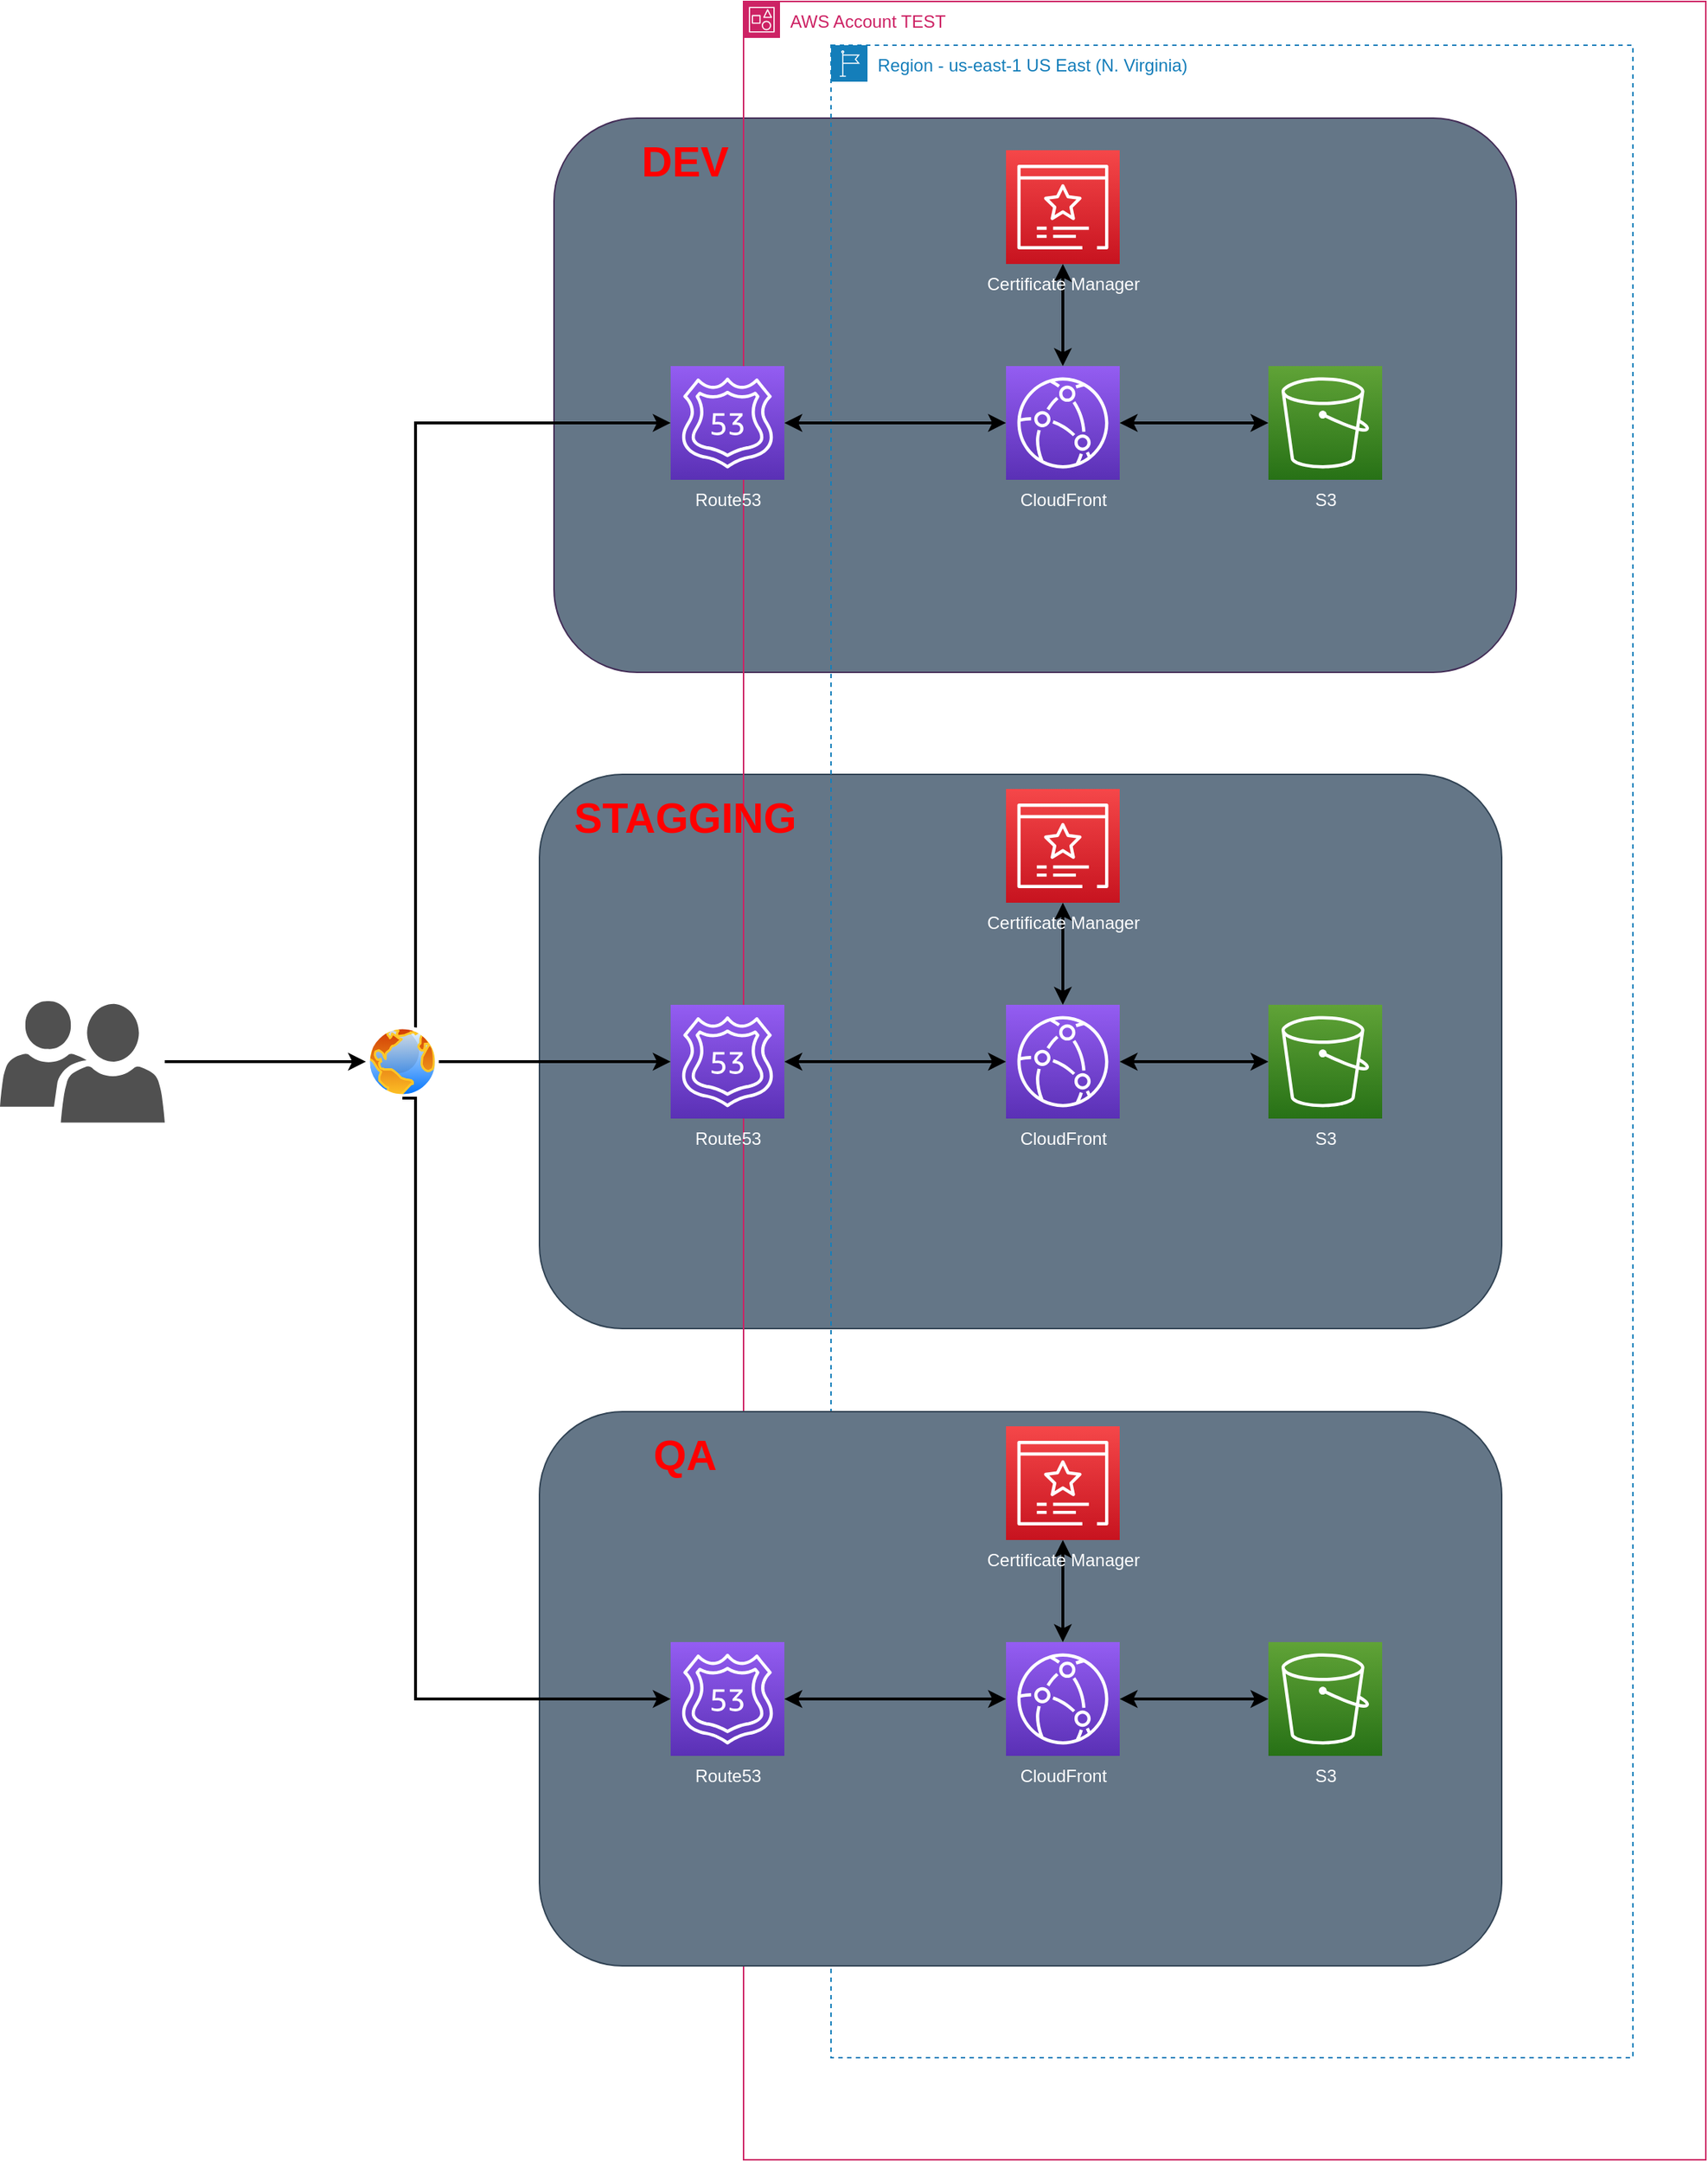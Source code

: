 <mxfile version="21.2.1" type="device">
  <diagram name="UKRI" id="nxorbo6NhSEuvtjgHazT">
    <mxGraphModel dx="2753" dy="1420" grid="1" gridSize="10" guides="1" tooltips="1" connect="1" arrows="1" fold="1" page="1" pageScale="1" pageWidth="850" pageHeight="1100" math="0" shadow="0">
      <root>
        <mxCell id="0" />
        <mxCell id="1" parent="0" />
        <mxCell id="Ai_SsE-2_EMaNGxyAKoB-36" value="" style="rounded=1;whiteSpace=wrap;html=1;fillColor=#647687;strokeColor=#314354;fontColor=#ffffff;" parent="1" vertex="1">
          <mxGeometry x="-120" y="560" width="660" height="380" as="geometry" />
        </mxCell>
        <mxCell id="Ai_SsE-2_EMaNGxyAKoB-34" value="" style="rounded=1;whiteSpace=wrap;html=1;fillColor=#647687;strokeColor=#432D57;fontColor=#ffffff;" parent="1" vertex="1">
          <mxGeometry x="-110" y="110" width="660" height="380" as="geometry" />
        </mxCell>
        <mxCell id="Ai_SsE-2_EMaNGxyAKoB-1" value="AWS Account TEST" style="points=[[0,0],[0.25,0],[0.5,0],[0.75,0],[1,0],[1,0.25],[1,0.5],[1,0.75],[1,1],[0.75,1],[0.5,1],[0.25,1],[0,1],[0,0.75],[0,0.5],[0,0.25]];outlineConnect=0;gradientColor=none;html=1;whiteSpace=wrap;fontSize=12;fontStyle=0;container=0;pointerEvents=0;collapsible=0;recursiveResize=0;shape=mxgraph.aws4.group;grIcon=mxgraph.aws4.group_account;strokeColor=#CD2264;fillColor=none;verticalAlign=top;align=left;spacingLeft=30;fontColor=#CD2264;dashed=0;" parent="1" vertex="1">
          <mxGeometry x="20" y="30" width="660" height="1480" as="geometry" />
        </mxCell>
        <mxCell id="Ai_SsE-2_EMaNGxyAKoB-4" value="Region - us-east-1 US East (N. Virginia)&amp;nbsp;" style="points=[[0,0],[0.25,0],[0.5,0],[0.75,0],[1,0],[1,0.25],[1,0.5],[1,0.75],[1,1],[0.75,1],[0.5,1],[0.25,1],[0,1],[0,0.75],[0,0.5],[0,0.25]];outlineConnect=0;gradientColor=none;html=1;whiteSpace=wrap;fontSize=12;fontStyle=0;container=0;pointerEvents=0;collapsible=0;recursiveResize=0;shape=mxgraph.aws4.group;grIcon=mxgraph.aws4.group_region;strokeColor=#147EBA;fillColor=none;verticalAlign=top;align=left;spacingLeft=30;fontColor=#147EBA;dashed=1;" parent="1" vertex="1">
          <mxGeometry x="80" y="60" width="550" height="1380" as="geometry" />
        </mxCell>
        <mxCell id="Ai_SsE-2_EMaNGxyAKoB-20" style="edgeStyle=orthogonalEdgeStyle;rounded=0;orthogonalLoop=1;jettySize=auto;html=1;startArrow=classic;startFill=1;strokeWidth=2;" parent="1" source="Ai_SsE-2_EMaNGxyAKoB-6" target="Ai_SsE-2_EMaNGxyAKoB-7" edge="1">
          <mxGeometry relative="1" as="geometry" />
        </mxCell>
        <mxCell id="Ai_SsE-2_EMaNGxyAKoB-6" value="&lt;font color=&quot;#ffffff&quot;&gt;Route53&lt;br&gt;&lt;/font&gt;" style="sketch=0;points=[[0,0,0],[0.25,0,0],[0.5,0,0],[0.75,0,0],[1,0,0],[0,1,0],[0.25,1,0],[0.5,1,0],[0.75,1,0],[1,1,0],[0,0.25,0],[0,0.5,0],[0,0.75,0],[1,0.25,0],[1,0.5,0],[1,0.75,0]];outlineConnect=0;fontColor=#232F3E;gradientColor=#945DF2;gradientDirection=north;fillColor=#5A30B5;strokeColor=#ffffff;dashed=0;verticalLabelPosition=bottom;verticalAlign=top;align=center;html=1;fontSize=12;fontStyle=0;aspect=fixed;shape=mxgraph.aws4.resourceIcon;resIcon=mxgraph.aws4.route_53;" parent="1" vertex="1">
          <mxGeometry x="-30" y="280" width="78" height="78" as="geometry" />
        </mxCell>
        <mxCell id="Ai_SsE-2_EMaNGxyAKoB-13" style="edgeStyle=orthogonalEdgeStyle;rounded=0;orthogonalLoop=1;jettySize=auto;html=1;startArrow=classic;startFill=1;strokeWidth=2;" parent="1" source="Ai_SsE-2_EMaNGxyAKoB-5" target="Ai_SsE-2_EMaNGxyAKoB-7" edge="1">
          <mxGeometry relative="1" as="geometry" />
        </mxCell>
        <mxCell id="Ai_SsE-2_EMaNGxyAKoB-5" value="&lt;font color=&quot;#ffffff&quot;&gt;Certificate Manager&lt;/font&gt;" style="sketch=0;points=[[0,0,0],[0.25,0,0],[0.5,0,0],[0.75,0,0],[1,0,0],[0,1,0],[0.25,1,0],[0.5,1,0],[0.75,1,0],[1,1,0],[0,0.25,0],[0,0.5,0],[0,0.75,0],[1,0.25,0],[1,0.5,0],[1,0.75,0]];outlineConnect=0;fontColor=#232F3E;gradientColor=#F54749;gradientDirection=north;fillColor=#C7131F;strokeColor=#ffffff;dashed=0;verticalLabelPosition=bottom;verticalAlign=top;align=center;html=1;fontSize=12;fontStyle=0;aspect=fixed;shape=mxgraph.aws4.resourceIcon;resIcon=mxgraph.aws4.certificate_manager_3;" parent="1" vertex="1">
          <mxGeometry x="200" y="132" width="78" height="78" as="geometry" />
        </mxCell>
        <mxCell id="Ai_SsE-2_EMaNGxyAKoB-8" value="&lt;font color=&quot;#ffffff&quot;&gt;S3&lt;/font&gt;" style="sketch=0;points=[[0,0,0],[0.25,0,0],[0.5,0,0],[0.75,0,0],[1,0,0],[0,1,0],[0.25,1,0],[0.5,1,0],[0.75,1,0],[1,1,0],[0,0.25,0],[0,0.5,0],[0,0.75,0],[1,0.25,0],[1,0.5,0],[1,0.75,0]];outlineConnect=0;fontColor=#232F3E;gradientColor=#60A337;gradientDirection=north;fillColor=#277116;strokeColor=#ffffff;dashed=0;verticalLabelPosition=bottom;verticalAlign=top;align=center;html=1;fontSize=12;fontStyle=0;aspect=fixed;shape=mxgraph.aws4.resourceIcon;resIcon=mxgraph.aws4.s3;" parent="1" vertex="1">
          <mxGeometry x="380" y="280" width="78" height="78" as="geometry" />
        </mxCell>
        <mxCell id="Ai_SsE-2_EMaNGxyAKoB-15" style="edgeStyle=orthogonalEdgeStyle;rounded=0;orthogonalLoop=1;jettySize=auto;html=1;entryX=0;entryY=0.5;entryDx=0;entryDy=0;entryPerimeter=0;strokeWidth=2;startArrow=classic;startFill=1;" parent="1" source="Ai_SsE-2_EMaNGxyAKoB-7" target="Ai_SsE-2_EMaNGxyAKoB-8" edge="1">
          <mxGeometry relative="1" as="geometry" />
        </mxCell>
        <mxCell id="Ai_SsE-2_EMaNGxyAKoB-7" value="&lt;font color=&quot;#ffffff&quot;&gt;CloudFront&lt;/font&gt;" style="sketch=0;points=[[0,0,0],[0.25,0,0],[0.5,0,0],[0.75,0,0],[1,0,0],[0,1,0],[0.25,1,0],[0.5,1,0],[0.75,1,0],[1,1,0],[0,0.25,0],[0,0.5,0],[0,0.75,0],[1,0.25,0],[1,0.5,0],[1,0.75,0]];outlineConnect=0;fontColor=#232F3E;gradientColor=#945DF2;gradientDirection=north;fillColor=#5A30B5;strokeColor=#ffffff;dashed=0;verticalLabelPosition=bottom;verticalAlign=top;align=center;html=1;fontSize=12;fontStyle=0;aspect=fixed;shape=mxgraph.aws4.resourceIcon;resIcon=mxgraph.aws4.cloudfront;" parent="1" vertex="1">
          <mxGeometry x="200" y="280" width="78" height="78" as="geometry" />
        </mxCell>
        <mxCell id="Ai_SsE-2_EMaNGxyAKoB-21" style="edgeStyle=orthogonalEdgeStyle;rounded=0;orthogonalLoop=1;jettySize=auto;html=1;startArrow=classic;startFill=1;strokeWidth=2;" parent="1" source="Ai_SsE-2_EMaNGxyAKoB-22" target="Ai_SsE-2_EMaNGxyAKoB-27" edge="1">
          <mxGeometry relative="1" as="geometry" />
        </mxCell>
        <mxCell id="Ai_SsE-2_EMaNGxyAKoB-22" value="&lt;font color=&quot;#ffffff&quot;&gt;Route53&lt;br&gt;&lt;/font&gt;" style="sketch=0;points=[[0,0,0],[0.25,0,0],[0.5,0,0],[0.75,0,0],[1,0,0],[0,1,0],[0.25,1,0],[0.5,1,0],[0.75,1,0],[1,1,0],[0,0.25,0],[0,0.5,0],[0,0.75,0],[1,0.25,0],[1,0.5,0],[1,0.75,0]];outlineConnect=0;fontColor=#232F3E;gradientColor=#945DF2;gradientDirection=north;fillColor=#5A30B5;strokeColor=#ffffff;dashed=0;verticalLabelPosition=bottom;verticalAlign=top;align=center;html=1;fontSize=12;fontStyle=0;aspect=fixed;shape=mxgraph.aws4.resourceIcon;resIcon=mxgraph.aws4.route_53;" parent="1" vertex="1">
          <mxGeometry x="-30" y="718" width="78" height="78" as="geometry" />
        </mxCell>
        <mxCell id="Ai_SsE-2_EMaNGxyAKoB-23" style="edgeStyle=orthogonalEdgeStyle;rounded=0;orthogonalLoop=1;jettySize=auto;html=1;startArrow=classic;startFill=1;strokeWidth=2;" parent="1" source="Ai_SsE-2_EMaNGxyAKoB-24" target="Ai_SsE-2_EMaNGxyAKoB-27" edge="1">
          <mxGeometry relative="1" as="geometry" />
        </mxCell>
        <mxCell id="Ai_SsE-2_EMaNGxyAKoB-24" value="&lt;font color=&quot;#ffffff&quot;&gt;Certificate Manager&lt;/font&gt;" style="sketch=0;points=[[0,0,0],[0.25,0,0],[0.5,0,0],[0.75,0,0],[1,0,0],[0,1,0],[0.25,1,0],[0.5,1,0],[0.75,1,0],[1,1,0],[0,0.25,0],[0,0.5,0],[0,0.75,0],[1,0.25,0],[1,0.5,0],[1,0.75,0]];outlineConnect=0;fontColor=#232F3E;gradientColor=#F54749;gradientDirection=north;fillColor=#C7131F;strokeColor=#ffffff;dashed=0;verticalLabelPosition=bottom;verticalAlign=top;align=center;html=1;fontSize=12;fontStyle=0;aspect=fixed;shape=mxgraph.aws4.resourceIcon;resIcon=mxgraph.aws4.certificate_manager_3;" parent="1" vertex="1">
          <mxGeometry x="200" y="570" width="78" height="78" as="geometry" />
        </mxCell>
        <mxCell id="Ai_SsE-2_EMaNGxyAKoB-25" value="&lt;font color=&quot;#ffffff&quot;&gt;S3&lt;/font&gt;" style="sketch=0;points=[[0,0,0],[0.25,0,0],[0.5,0,0],[0.75,0,0],[1,0,0],[0,1,0],[0.25,1,0],[0.5,1,0],[0.75,1,0],[1,1,0],[0,0.25,0],[0,0.5,0],[0,0.75,0],[1,0.25,0],[1,0.5,0],[1,0.75,0]];outlineConnect=0;fontColor=#232F3E;gradientColor=#60A337;gradientDirection=north;fillColor=#277116;strokeColor=#ffffff;dashed=0;verticalLabelPosition=bottom;verticalAlign=top;align=center;html=1;fontSize=12;fontStyle=0;aspect=fixed;shape=mxgraph.aws4.resourceIcon;resIcon=mxgraph.aws4.s3;" parent="1" vertex="1">
          <mxGeometry x="380" y="718" width="78" height="78" as="geometry" />
        </mxCell>
        <mxCell id="Ai_SsE-2_EMaNGxyAKoB-26" style="edgeStyle=orthogonalEdgeStyle;rounded=0;orthogonalLoop=1;jettySize=auto;html=1;entryX=0;entryY=0.5;entryDx=0;entryDy=0;entryPerimeter=0;strokeWidth=2;startArrow=classic;startFill=1;" parent="1" source="Ai_SsE-2_EMaNGxyAKoB-27" target="Ai_SsE-2_EMaNGxyAKoB-25" edge="1">
          <mxGeometry relative="1" as="geometry" />
        </mxCell>
        <mxCell id="Ai_SsE-2_EMaNGxyAKoB-27" value="&lt;font color=&quot;#ffffff&quot;&gt;CloudFront&lt;/font&gt;" style="sketch=0;points=[[0,0,0],[0.25,0,0],[0.5,0,0],[0.75,0,0],[1,0,0],[0,1,0],[0.25,1,0],[0.5,1,0],[0.75,1,0],[1,1,0],[0,0.25,0],[0,0.5,0],[0,0.75,0],[1,0.25,0],[1,0.5,0],[1,0.75,0]];outlineConnect=0;fontColor=#232F3E;gradientColor=#945DF2;gradientDirection=north;fillColor=#5A30B5;strokeColor=#ffffff;dashed=0;verticalLabelPosition=bottom;verticalAlign=top;align=center;html=1;fontSize=12;fontStyle=0;aspect=fixed;shape=mxgraph.aws4.resourceIcon;resIcon=mxgraph.aws4.cloudfront;" parent="1" vertex="1">
          <mxGeometry x="200" y="718" width="78" height="78" as="geometry" />
        </mxCell>
        <mxCell id="Ai_SsE-2_EMaNGxyAKoB-33" style="edgeStyle=orthogonalEdgeStyle;rounded=0;orthogonalLoop=1;jettySize=auto;html=1;strokeWidth=2;" parent="1" source="Ai_SsE-2_EMaNGxyAKoB-29" target="Ai_SsE-2_EMaNGxyAKoB-30" edge="1">
          <mxGeometry relative="1" as="geometry" />
        </mxCell>
        <mxCell id="Ai_SsE-2_EMaNGxyAKoB-29" value="" style="sketch=0;pointerEvents=1;shadow=0;dashed=0;html=1;strokeColor=none;labelPosition=center;verticalLabelPosition=bottom;verticalAlign=top;align=center;fillColor=#505050;shape=mxgraph.mscae.intune.user_group;aspect=fixed;" parent="1" vertex="1">
          <mxGeometry x="-490" y="715.19" width="113" height="83.62" as="geometry" />
        </mxCell>
        <mxCell id="Ai_SsE-2_EMaNGxyAKoB-31" style="edgeStyle=orthogonalEdgeStyle;rounded=0;orthogonalLoop=1;jettySize=auto;html=1;entryX=0;entryY=0.5;entryDx=0;entryDy=0;entryPerimeter=0;strokeWidth=2;" parent="1" source="Ai_SsE-2_EMaNGxyAKoB-30" target="Ai_SsE-2_EMaNGxyAKoB-6" edge="1">
          <mxGeometry relative="1" as="geometry">
            <Array as="points">
              <mxPoint x="-205" y="319" />
            </Array>
          </mxGeometry>
        </mxCell>
        <mxCell id="Ai_SsE-2_EMaNGxyAKoB-32" style="edgeStyle=orthogonalEdgeStyle;rounded=0;orthogonalLoop=1;jettySize=auto;html=1;entryX=0;entryY=0.5;entryDx=0;entryDy=0;entryPerimeter=0;strokeWidth=2;" parent="1" source="Ai_SsE-2_EMaNGxyAKoB-30" target="Ai_SsE-2_EMaNGxyAKoB-22" edge="1">
          <mxGeometry relative="1" as="geometry">
            <Array as="points">
              <mxPoint x="-205" y="757" />
            </Array>
          </mxGeometry>
        </mxCell>
        <mxCell id="Ai_SsE-2_EMaNGxyAKoB-30" value="" style="image;aspect=fixed;perimeter=ellipsePerimeter;html=1;align=center;shadow=0;dashed=0;spacingTop=3;image=img/lib/active_directory/internet_globe.svg;" parent="1" vertex="1">
          <mxGeometry x="-239" y="732" width="50" height="50" as="geometry" />
        </mxCell>
        <mxCell id="Ai_SsE-2_EMaNGxyAKoB-64" value="&lt;font color=&quot;#ff0000&quot;&gt;&lt;span style=&quot;font-size: 29px;&quot;&gt;&lt;b&gt;STAGGING&lt;/b&gt;&lt;/span&gt;&lt;/font&gt;" style="text;html=1;strokeColor=none;fillColor=none;align=center;verticalAlign=middle;whiteSpace=wrap;rounded=0;" parent="1" vertex="1">
          <mxGeometry x="-70" y="560" width="100" height="60" as="geometry" />
        </mxCell>
        <mxCell id="Ai_SsE-2_EMaNGxyAKoB-65" value="&lt;span style=&quot;font-size: 29px;&quot;&gt;&lt;b style=&quot;&quot;&gt;&lt;font color=&quot;#ff0000&quot;&gt;DEV&lt;/font&gt;&lt;/b&gt;&lt;/span&gt;" style="text;html=1;strokeColor=none;fillColor=none;align=center;verticalAlign=middle;whiteSpace=wrap;rounded=0;" parent="1" vertex="1">
          <mxGeometry x="-70" y="110" width="100" height="60" as="geometry" />
        </mxCell>
        <mxCell id="Sk_H8TWR9W85prmVuXlQ-1" value="" style="rounded=1;whiteSpace=wrap;html=1;fillColor=#647687;strokeColor=#314354;fontColor=#ffffff;" vertex="1" parent="1">
          <mxGeometry x="-120" y="997" width="660" height="380" as="geometry" />
        </mxCell>
        <mxCell id="Sk_H8TWR9W85prmVuXlQ-2" style="edgeStyle=orthogonalEdgeStyle;rounded=0;orthogonalLoop=1;jettySize=auto;html=1;startArrow=classic;startFill=1;strokeWidth=2;" edge="1" parent="1" source="Sk_H8TWR9W85prmVuXlQ-3" target="Sk_H8TWR9W85prmVuXlQ-8">
          <mxGeometry relative="1" as="geometry" />
        </mxCell>
        <mxCell id="Sk_H8TWR9W85prmVuXlQ-3" value="&lt;font color=&quot;#ffffff&quot;&gt;Route53&lt;br&gt;&lt;/font&gt;" style="sketch=0;points=[[0,0,0],[0.25,0,0],[0.5,0,0],[0.75,0,0],[1,0,0],[0,1,0],[0.25,1,0],[0.5,1,0],[0.75,1,0],[1,1,0],[0,0.25,0],[0,0.5,0],[0,0.75,0],[1,0.25,0],[1,0.5,0],[1,0.75,0]];outlineConnect=0;fontColor=#232F3E;gradientColor=#945DF2;gradientDirection=north;fillColor=#5A30B5;strokeColor=#ffffff;dashed=0;verticalLabelPosition=bottom;verticalAlign=top;align=center;html=1;fontSize=12;fontStyle=0;aspect=fixed;shape=mxgraph.aws4.resourceIcon;resIcon=mxgraph.aws4.route_53;" vertex="1" parent="1">
          <mxGeometry x="-30" y="1155" width="78" height="78" as="geometry" />
        </mxCell>
        <mxCell id="Sk_H8TWR9W85prmVuXlQ-4" style="edgeStyle=orthogonalEdgeStyle;rounded=0;orthogonalLoop=1;jettySize=auto;html=1;startArrow=classic;startFill=1;strokeWidth=2;" edge="1" parent="1" source="Sk_H8TWR9W85prmVuXlQ-5" target="Sk_H8TWR9W85prmVuXlQ-8">
          <mxGeometry relative="1" as="geometry" />
        </mxCell>
        <mxCell id="Sk_H8TWR9W85prmVuXlQ-5" value="&lt;font color=&quot;#ffffff&quot;&gt;Certificate Manager&lt;/font&gt;" style="sketch=0;points=[[0,0,0],[0.25,0,0],[0.5,0,0],[0.75,0,0],[1,0,0],[0,1,0],[0.25,1,0],[0.5,1,0],[0.75,1,0],[1,1,0],[0,0.25,0],[0,0.5,0],[0,0.75,0],[1,0.25,0],[1,0.5,0],[1,0.75,0]];outlineConnect=0;fontColor=#232F3E;gradientColor=#F54749;gradientDirection=north;fillColor=#C7131F;strokeColor=#ffffff;dashed=0;verticalLabelPosition=bottom;verticalAlign=top;align=center;html=1;fontSize=12;fontStyle=0;aspect=fixed;shape=mxgraph.aws4.resourceIcon;resIcon=mxgraph.aws4.certificate_manager_3;" vertex="1" parent="1">
          <mxGeometry x="200" y="1007" width="78" height="78" as="geometry" />
        </mxCell>
        <mxCell id="Sk_H8TWR9W85prmVuXlQ-6" value="&lt;font color=&quot;#ffffff&quot;&gt;S3&lt;/font&gt;" style="sketch=0;points=[[0,0,0],[0.25,0,0],[0.5,0,0],[0.75,0,0],[1,0,0],[0,1,0],[0.25,1,0],[0.5,1,0],[0.75,1,0],[1,1,0],[0,0.25,0],[0,0.5,0],[0,0.75,0],[1,0.25,0],[1,0.5,0],[1,0.75,0]];outlineConnect=0;fontColor=#232F3E;gradientColor=#60A337;gradientDirection=north;fillColor=#277116;strokeColor=#ffffff;dashed=0;verticalLabelPosition=bottom;verticalAlign=top;align=center;html=1;fontSize=12;fontStyle=0;aspect=fixed;shape=mxgraph.aws4.resourceIcon;resIcon=mxgraph.aws4.s3;" vertex="1" parent="1">
          <mxGeometry x="380" y="1155" width="78" height="78" as="geometry" />
        </mxCell>
        <mxCell id="Sk_H8TWR9W85prmVuXlQ-7" style="edgeStyle=orthogonalEdgeStyle;rounded=0;orthogonalLoop=1;jettySize=auto;html=1;entryX=0;entryY=0.5;entryDx=0;entryDy=0;entryPerimeter=0;strokeWidth=2;startArrow=classic;startFill=1;" edge="1" parent="1" source="Sk_H8TWR9W85prmVuXlQ-8" target="Sk_H8TWR9W85prmVuXlQ-6">
          <mxGeometry relative="1" as="geometry" />
        </mxCell>
        <mxCell id="Sk_H8TWR9W85prmVuXlQ-8" value="&lt;font color=&quot;#ffffff&quot;&gt;CloudFront&lt;/font&gt;" style="sketch=0;points=[[0,0,0],[0.25,0,0],[0.5,0,0],[0.75,0,0],[1,0,0],[0,1,0],[0.25,1,0],[0.5,1,0],[0.75,1,0],[1,1,0],[0,0.25,0],[0,0.5,0],[0,0.75,0],[1,0.25,0],[1,0.5,0],[1,0.75,0]];outlineConnect=0;fontColor=#232F3E;gradientColor=#945DF2;gradientDirection=north;fillColor=#5A30B5;strokeColor=#ffffff;dashed=0;verticalLabelPosition=bottom;verticalAlign=top;align=center;html=1;fontSize=12;fontStyle=0;aspect=fixed;shape=mxgraph.aws4.resourceIcon;resIcon=mxgraph.aws4.cloudfront;" vertex="1" parent="1">
          <mxGeometry x="200" y="1155" width="78" height="78" as="geometry" />
        </mxCell>
        <mxCell id="Sk_H8TWR9W85prmVuXlQ-9" style="edgeStyle=orthogonalEdgeStyle;rounded=0;orthogonalLoop=1;jettySize=auto;html=1;entryX=0;entryY=0.5;entryDx=0;entryDy=0;entryPerimeter=0;strokeWidth=2;exitX=0.5;exitY=1;exitDx=0;exitDy=0;" edge="1" parent="1" target="Sk_H8TWR9W85prmVuXlQ-3" source="Ai_SsE-2_EMaNGxyAKoB-30">
          <mxGeometry relative="1" as="geometry">
            <Array as="points">
              <mxPoint x="-205" y="1194" />
            </Array>
            <mxPoint x="-210" y="980" as="sourcePoint" />
          </mxGeometry>
        </mxCell>
        <mxCell id="Sk_H8TWR9W85prmVuXlQ-10" value="&lt;font color=&quot;#ff0000&quot;&gt;&lt;span style=&quot;font-size: 29px;&quot;&gt;&lt;b&gt;QA&lt;/b&gt;&lt;/span&gt;&lt;/font&gt;" style="text;html=1;strokeColor=none;fillColor=none;align=center;verticalAlign=middle;whiteSpace=wrap;rounded=0;" vertex="1" parent="1">
          <mxGeometry x="-70" y="997" width="100" height="60" as="geometry" />
        </mxCell>
      </root>
    </mxGraphModel>
  </diagram>
</mxfile>
